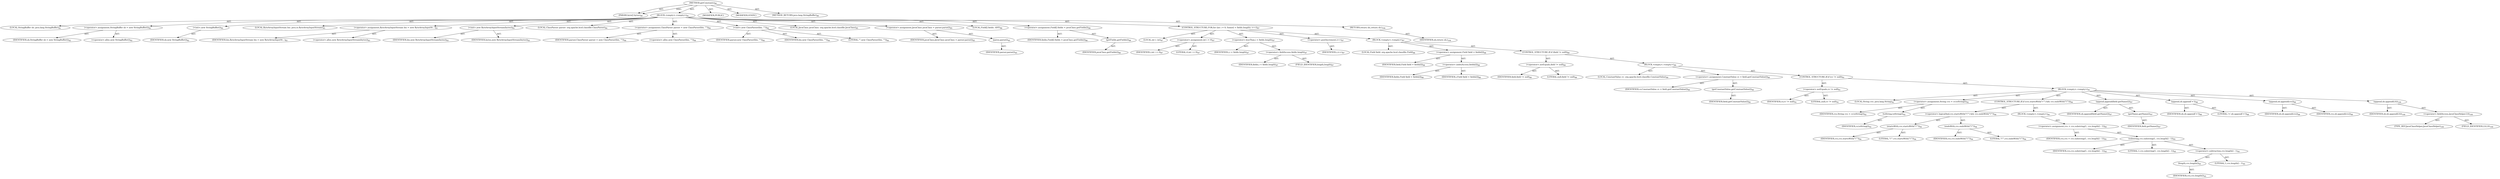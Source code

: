 digraph "getConstants" {  
"111669149696" [label = <(METHOD,getConstants)<SUB>80</SUB>> ]
"115964116992" [label = <(PARAM,byte[] bytes)<SUB>80</SUB>> ]
"25769803776" [label = <(BLOCK,&lt;empty&gt;,&lt;empty&gt;)<SUB>81</SUB>> ]
"94489280512" [label = <(LOCAL,StringBuffer sb: java.lang.StringBuffer)<SUB>82</SUB>> ]
"30064771072" [label = <(&lt;operator&gt;.assignment,StringBuffer sb = new StringBuffer())<SUB>82</SUB>> ]
"68719476736" [label = <(IDENTIFIER,sb,StringBuffer sb = new StringBuffer())<SUB>82</SUB>> ]
"30064771073" [label = <(&lt;operator&gt;.alloc,new StringBuffer())<SUB>82</SUB>> ]
"30064771074" [label = <(&lt;init&gt;,new StringBuffer())<SUB>82</SUB>> ]
"68719476737" [label = <(IDENTIFIER,sb,new StringBuffer())<SUB>82</SUB>> ]
"94489280513" [label = <(LOCAL,ByteArrayInputStream bis: java.io.ByteArrayInputStream)<SUB>83</SUB>> ]
"30064771075" [label = <(&lt;operator&gt;.assignment,ByteArrayInputStream bis = new ByteArrayInputSt...)<SUB>83</SUB>> ]
"68719476738" [label = <(IDENTIFIER,bis,ByteArrayInputStream bis = new ByteArrayInputSt...)<SUB>83</SUB>> ]
"30064771076" [label = <(&lt;operator&gt;.alloc,new ByteArrayInputStream(bytes))<SUB>83</SUB>> ]
"30064771077" [label = <(&lt;init&gt;,new ByteArrayInputStream(bytes))<SUB>83</SUB>> ]
"68719476739" [label = <(IDENTIFIER,bis,new ByteArrayInputStream(bytes))<SUB>83</SUB>> ]
"68719476740" [label = <(IDENTIFIER,bytes,new ByteArrayInputStream(bytes))<SUB>83</SUB>> ]
"94489280514" [label = <(LOCAL,ClassParser parser: org.apache.bcel.classfile.ClassParser)<SUB>84</SUB>> ]
"30064771078" [label = <(&lt;operator&gt;.assignment,ClassParser parser = new ClassParser(bis, &quot;&quot;))<SUB>84</SUB>> ]
"68719476741" [label = <(IDENTIFIER,parser,ClassParser parser = new ClassParser(bis, &quot;&quot;))<SUB>84</SUB>> ]
"30064771079" [label = <(&lt;operator&gt;.alloc,new ClassParser(bis, &quot;&quot;))<SUB>84</SUB>> ]
"30064771080" [label = <(&lt;init&gt;,new ClassParser(bis, &quot;&quot;))<SUB>84</SUB>> ]
"68719476742" [label = <(IDENTIFIER,parser,new ClassParser(bis, &quot;&quot;))<SUB>84</SUB>> ]
"68719476743" [label = <(IDENTIFIER,bis,new ClassParser(bis, &quot;&quot;))<SUB>84</SUB>> ]
"90194313216" [label = <(LITERAL,&quot;&quot;,new ClassParser(bis, &quot;&quot;))<SUB>84</SUB>> ]
"94489280515" [label = <(LOCAL,JavaClass javaClass: org.apache.bcel.classfile.JavaClass)<SUB>85</SUB>> ]
"30064771081" [label = <(&lt;operator&gt;.assignment,JavaClass javaClass = parser.parse())<SUB>85</SUB>> ]
"68719476744" [label = <(IDENTIFIER,javaClass,JavaClass javaClass = parser.parse())<SUB>85</SUB>> ]
"30064771082" [label = <(parse,parse())<SUB>85</SUB>> ]
"68719476745" [label = <(IDENTIFIER,parser,parse())<SUB>85</SUB>> ]
"94489280516" [label = <(LOCAL,Field[] fields: ANY)<SUB>86</SUB>> ]
"30064771083" [label = <(&lt;operator&gt;.assignment,Field[] fields = javaClass.getFields())<SUB>86</SUB>> ]
"68719476746" [label = <(IDENTIFIER,fields,Field[] fields = javaClass.getFields())<SUB>86</SUB>> ]
"30064771084" [label = <(getFields,getFields())<SUB>86</SUB>> ]
"68719476747" [label = <(IDENTIFIER,javaClass,getFields())<SUB>86</SUB>> ]
"47244640256" [label = <(CONTROL_STRUCTURE,FOR,for (int i = 0; Some(i &lt; fields.length); i++))<SUB>87</SUB>> ]
"94489280517" [label = <(LOCAL,int i: int)<SUB>87</SUB>> ]
"30064771085" [label = <(&lt;operator&gt;.assignment,int i = 0)<SUB>87</SUB>> ]
"68719476748" [label = <(IDENTIFIER,i,int i = 0)<SUB>87</SUB>> ]
"90194313217" [label = <(LITERAL,0,int i = 0)<SUB>87</SUB>> ]
"30064771086" [label = <(&lt;operator&gt;.lessThan,i &lt; fields.length)<SUB>87</SUB>> ]
"68719476749" [label = <(IDENTIFIER,i,i &lt; fields.length)<SUB>87</SUB>> ]
"30064771087" [label = <(&lt;operator&gt;.fieldAccess,fields.length)<SUB>87</SUB>> ]
"68719476750" [label = <(IDENTIFIER,fields,i &lt; fields.length)<SUB>87</SUB>> ]
"55834574848" [label = <(FIELD_IDENTIFIER,length,length)<SUB>87</SUB>> ]
"30064771088" [label = <(&lt;operator&gt;.postIncrement,i++)<SUB>87</SUB>> ]
"68719476751" [label = <(IDENTIFIER,i,i++)<SUB>87</SUB>> ]
"25769803777" [label = <(BLOCK,&lt;empty&gt;,&lt;empty&gt;)<SUB>87</SUB>> ]
"94489280518" [label = <(LOCAL,Field field: org.apache.bcel.classfile.Field)<SUB>88</SUB>> ]
"30064771089" [label = <(&lt;operator&gt;.assignment,Field field = fields[i])<SUB>88</SUB>> ]
"68719476752" [label = <(IDENTIFIER,field,Field field = fields[i])<SUB>88</SUB>> ]
"30064771090" [label = <(&lt;operator&gt;.indexAccess,fields[i])<SUB>88</SUB>> ]
"68719476753" [label = <(IDENTIFIER,fields,Field field = fields[i])<SUB>88</SUB>> ]
"68719476754" [label = <(IDENTIFIER,i,Field field = fields[i])<SUB>88</SUB>> ]
"47244640257" [label = <(CONTROL_STRUCTURE,IF,if (field != null))<SUB>89</SUB>> ]
"30064771091" [label = <(&lt;operator&gt;.notEquals,field != null)<SUB>89</SUB>> ]
"68719476755" [label = <(IDENTIFIER,field,field != null)<SUB>89</SUB>> ]
"90194313218" [label = <(LITERAL,null,field != null)<SUB>89</SUB>> ]
"25769803778" [label = <(BLOCK,&lt;empty&gt;,&lt;empty&gt;)<SUB>89</SUB>> ]
"94489280519" [label = <(LOCAL,ConstantValue cv: org.apache.bcel.classfile.ConstantValue)<SUB>90</SUB>> ]
"30064771092" [label = <(&lt;operator&gt;.assignment,ConstantValue cv = field.getConstantValue())<SUB>90</SUB>> ]
"68719476756" [label = <(IDENTIFIER,cv,ConstantValue cv = field.getConstantValue())<SUB>90</SUB>> ]
"30064771093" [label = <(getConstantValue,getConstantValue())<SUB>90</SUB>> ]
"68719476757" [label = <(IDENTIFIER,field,getConstantValue())<SUB>90</SUB>> ]
"47244640258" [label = <(CONTROL_STRUCTURE,IF,if (cv != null))<SUB>91</SUB>> ]
"30064771094" [label = <(&lt;operator&gt;.notEquals,cv != null)<SUB>91</SUB>> ]
"68719476758" [label = <(IDENTIFIER,cv,cv != null)<SUB>91</SUB>> ]
"90194313219" [label = <(LITERAL,null,cv != null)<SUB>91</SUB>> ]
"25769803779" [label = <(BLOCK,&lt;empty&gt;,&lt;empty&gt;)<SUB>91</SUB>> ]
"94489280520" [label = <(LOCAL,String cvs: java.lang.String)<SUB>92</SUB>> ]
"30064771095" [label = <(&lt;operator&gt;.assignment,String cvs = cv.toString())<SUB>92</SUB>> ]
"68719476759" [label = <(IDENTIFIER,cvs,String cvs = cv.toString())<SUB>92</SUB>> ]
"30064771096" [label = <(toString,toString())<SUB>92</SUB>> ]
"68719476760" [label = <(IDENTIFIER,cv,toString())<SUB>92</SUB>> ]
"47244640259" [label = <(CONTROL_STRUCTURE,IF,if (cvs.startsWith(&quot;\&quot;&quot;) &amp;&amp; cvs.endsWith(&quot;\&quot;&quot;)))<SUB>94</SUB>> ]
"30064771097" [label = <(&lt;operator&gt;.logicalAnd,cvs.startsWith(&quot;\&quot;&quot;) &amp;&amp; cvs.endsWith(&quot;\&quot;&quot;))<SUB>94</SUB>> ]
"30064771098" [label = <(startsWith,cvs.startsWith(&quot;\&quot;&quot;))<SUB>94</SUB>> ]
"68719476761" [label = <(IDENTIFIER,cvs,cvs.startsWith(&quot;\&quot;&quot;))<SUB>94</SUB>> ]
"90194313220" [label = <(LITERAL,&quot;\&quot;&quot;,cvs.startsWith(&quot;\&quot;&quot;))<SUB>94</SUB>> ]
"30064771099" [label = <(endsWith,cvs.endsWith(&quot;\&quot;&quot;))<SUB>94</SUB>> ]
"68719476762" [label = <(IDENTIFIER,cvs,cvs.endsWith(&quot;\&quot;&quot;))<SUB>94</SUB>> ]
"90194313221" [label = <(LITERAL,&quot;\&quot;&quot;,cvs.endsWith(&quot;\&quot;&quot;))<SUB>94</SUB>> ]
"25769803780" [label = <(BLOCK,&lt;empty&gt;,&lt;empty&gt;)<SUB>94</SUB>> ]
"30064771100" [label = <(&lt;operator&gt;.assignment,cvs = cvs.substring(1, cvs.length() - 1))<SUB>95</SUB>> ]
"68719476763" [label = <(IDENTIFIER,cvs,cvs = cvs.substring(1, cvs.length() - 1))<SUB>95</SUB>> ]
"30064771101" [label = <(substring,cvs.substring(1, cvs.length() - 1))<SUB>95</SUB>> ]
"68719476764" [label = <(IDENTIFIER,cvs,cvs.substring(1, cvs.length() - 1))<SUB>95</SUB>> ]
"90194313222" [label = <(LITERAL,1,cvs.substring(1, cvs.length() - 1))<SUB>95</SUB>> ]
"30064771102" [label = <(&lt;operator&gt;.subtraction,cvs.length() - 1)<SUB>95</SUB>> ]
"30064771103" [label = <(length,cvs.length())<SUB>95</SUB>> ]
"68719476765" [label = <(IDENTIFIER,cvs,cvs.length())<SUB>95</SUB>> ]
"90194313223" [label = <(LITERAL,1,cvs.length() - 1)<SUB>95</SUB>> ]
"30064771104" [label = <(append,append(field.getName()))<SUB>97</SUB>> ]
"68719476766" [label = <(IDENTIFIER,sb,append(field.getName()))<SUB>97</SUB>> ]
"30064771105" [label = <(getName,getName())<SUB>97</SUB>> ]
"68719476767" [label = <(IDENTIFIER,field,getName())<SUB>97</SUB>> ]
"30064771106" [label = <(append,sb.append('='))<SUB>98</SUB>> ]
"68719476768" [label = <(IDENTIFIER,sb,sb.append('='))<SUB>98</SUB>> ]
"90194313224" [label = <(LITERAL,'=',sb.append('='))<SUB>98</SUB>> ]
"30064771107" [label = <(append,sb.append(cvs))<SUB>99</SUB>> ]
"68719476769" [label = <(IDENTIFIER,sb,sb.append(cvs))<SUB>99</SUB>> ]
"68719476770" [label = <(IDENTIFIER,cvs,sb.append(cvs))<SUB>99</SUB>> ]
"30064771108" [label = <(append,sb.append(LS))<SUB>100</SUB>> ]
"68719476771" [label = <(IDENTIFIER,sb,sb.append(LS))<SUB>100</SUB>> ]
"30064771109" [label = <(&lt;operator&gt;.fieldAccess,JavaClassHelper.LS)<SUB>100</SUB>> ]
"180388626432" [label = <(TYPE_REF,JavaClassHelper,JavaClassHelper)<SUB>100</SUB>> ]
"55834574849" [label = <(FIELD_IDENTIFIER,LS,LS)<SUB>100</SUB>> ]
"146028888064" [label = <(RETURN,return sb;,return sb;)<SUB>104</SUB>> ]
"68719476772" [label = <(IDENTIFIER,sb,return sb;)<SUB>104</SUB>> ]
"133143986178" [label = <(MODIFIER,PUBLIC)> ]
"133143986179" [label = <(MODIFIER,STATIC)> ]
"128849018880" [label = <(METHOD_RETURN,java.lang.StringBuffer)<SUB>80</SUB>> ]
  "111669149696" -> "115964116992"  [ label = "AST: "] 
  "111669149696" -> "25769803776"  [ label = "AST: "] 
  "111669149696" -> "133143986178"  [ label = "AST: "] 
  "111669149696" -> "133143986179"  [ label = "AST: "] 
  "111669149696" -> "128849018880"  [ label = "AST: "] 
  "25769803776" -> "94489280512"  [ label = "AST: "] 
  "25769803776" -> "30064771072"  [ label = "AST: "] 
  "25769803776" -> "30064771074"  [ label = "AST: "] 
  "25769803776" -> "94489280513"  [ label = "AST: "] 
  "25769803776" -> "30064771075"  [ label = "AST: "] 
  "25769803776" -> "30064771077"  [ label = "AST: "] 
  "25769803776" -> "94489280514"  [ label = "AST: "] 
  "25769803776" -> "30064771078"  [ label = "AST: "] 
  "25769803776" -> "30064771080"  [ label = "AST: "] 
  "25769803776" -> "94489280515"  [ label = "AST: "] 
  "25769803776" -> "30064771081"  [ label = "AST: "] 
  "25769803776" -> "94489280516"  [ label = "AST: "] 
  "25769803776" -> "30064771083"  [ label = "AST: "] 
  "25769803776" -> "47244640256"  [ label = "AST: "] 
  "25769803776" -> "146028888064"  [ label = "AST: "] 
  "30064771072" -> "68719476736"  [ label = "AST: "] 
  "30064771072" -> "30064771073"  [ label = "AST: "] 
  "30064771074" -> "68719476737"  [ label = "AST: "] 
  "30064771075" -> "68719476738"  [ label = "AST: "] 
  "30064771075" -> "30064771076"  [ label = "AST: "] 
  "30064771077" -> "68719476739"  [ label = "AST: "] 
  "30064771077" -> "68719476740"  [ label = "AST: "] 
  "30064771078" -> "68719476741"  [ label = "AST: "] 
  "30064771078" -> "30064771079"  [ label = "AST: "] 
  "30064771080" -> "68719476742"  [ label = "AST: "] 
  "30064771080" -> "68719476743"  [ label = "AST: "] 
  "30064771080" -> "90194313216"  [ label = "AST: "] 
  "30064771081" -> "68719476744"  [ label = "AST: "] 
  "30064771081" -> "30064771082"  [ label = "AST: "] 
  "30064771082" -> "68719476745"  [ label = "AST: "] 
  "30064771083" -> "68719476746"  [ label = "AST: "] 
  "30064771083" -> "30064771084"  [ label = "AST: "] 
  "30064771084" -> "68719476747"  [ label = "AST: "] 
  "47244640256" -> "94489280517"  [ label = "AST: "] 
  "47244640256" -> "30064771085"  [ label = "AST: "] 
  "47244640256" -> "30064771086"  [ label = "AST: "] 
  "47244640256" -> "30064771088"  [ label = "AST: "] 
  "47244640256" -> "25769803777"  [ label = "AST: "] 
  "30064771085" -> "68719476748"  [ label = "AST: "] 
  "30064771085" -> "90194313217"  [ label = "AST: "] 
  "30064771086" -> "68719476749"  [ label = "AST: "] 
  "30064771086" -> "30064771087"  [ label = "AST: "] 
  "30064771087" -> "68719476750"  [ label = "AST: "] 
  "30064771087" -> "55834574848"  [ label = "AST: "] 
  "30064771088" -> "68719476751"  [ label = "AST: "] 
  "25769803777" -> "94489280518"  [ label = "AST: "] 
  "25769803777" -> "30064771089"  [ label = "AST: "] 
  "25769803777" -> "47244640257"  [ label = "AST: "] 
  "30064771089" -> "68719476752"  [ label = "AST: "] 
  "30064771089" -> "30064771090"  [ label = "AST: "] 
  "30064771090" -> "68719476753"  [ label = "AST: "] 
  "30064771090" -> "68719476754"  [ label = "AST: "] 
  "47244640257" -> "30064771091"  [ label = "AST: "] 
  "47244640257" -> "25769803778"  [ label = "AST: "] 
  "30064771091" -> "68719476755"  [ label = "AST: "] 
  "30064771091" -> "90194313218"  [ label = "AST: "] 
  "25769803778" -> "94489280519"  [ label = "AST: "] 
  "25769803778" -> "30064771092"  [ label = "AST: "] 
  "25769803778" -> "47244640258"  [ label = "AST: "] 
  "30064771092" -> "68719476756"  [ label = "AST: "] 
  "30064771092" -> "30064771093"  [ label = "AST: "] 
  "30064771093" -> "68719476757"  [ label = "AST: "] 
  "47244640258" -> "30064771094"  [ label = "AST: "] 
  "47244640258" -> "25769803779"  [ label = "AST: "] 
  "30064771094" -> "68719476758"  [ label = "AST: "] 
  "30064771094" -> "90194313219"  [ label = "AST: "] 
  "25769803779" -> "94489280520"  [ label = "AST: "] 
  "25769803779" -> "30064771095"  [ label = "AST: "] 
  "25769803779" -> "47244640259"  [ label = "AST: "] 
  "25769803779" -> "30064771104"  [ label = "AST: "] 
  "25769803779" -> "30064771106"  [ label = "AST: "] 
  "25769803779" -> "30064771107"  [ label = "AST: "] 
  "25769803779" -> "30064771108"  [ label = "AST: "] 
  "30064771095" -> "68719476759"  [ label = "AST: "] 
  "30064771095" -> "30064771096"  [ label = "AST: "] 
  "30064771096" -> "68719476760"  [ label = "AST: "] 
  "47244640259" -> "30064771097"  [ label = "AST: "] 
  "47244640259" -> "25769803780"  [ label = "AST: "] 
  "30064771097" -> "30064771098"  [ label = "AST: "] 
  "30064771097" -> "30064771099"  [ label = "AST: "] 
  "30064771098" -> "68719476761"  [ label = "AST: "] 
  "30064771098" -> "90194313220"  [ label = "AST: "] 
  "30064771099" -> "68719476762"  [ label = "AST: "] 
  "30064771099" -> "90194313221"  [ label = "AST: "] 
  "25769803780" -> "30064771100"  [ label = "AST: "] 
  "30064771100" -> "68719476763"  [ label = "AST: "] 
  "30064771100" -> "30064771101"  [ label = "AST: "] 
  "30064771101" -> "68719476764"  [ label = "AST: "] 
  "30064771101" -> "90194313222"  [ label = "AST: "] 
  "30064771101" -> "30064771102"  [ label = "AST: "] 
  "30064771102" -> "30064771103"  [ label = "AST: "] 
  "30064771102" -> "90194313223"  [ label = "AST: "] 
  "30064771103" -> "68719476765"  [ label = "AST: "] 
  "30064771104" -> "68719476766"  [ label = "AST: "] 
  "30064771104" -> "30064771105"  [ label = "AST: "] 
  "30064771105" -> "68719476767"  [ label = "AST: "] 
  "30064771106" -> "68719476768"  [ label = "AST: "] 
  "30064771106" -> "90194313224"  [ label = "AST: "] 
  "30064771107" -> "68719476769"  [ label = "AST: "] 
  "30064771107" -> "68719476770"  [ label = "AST: "] 
  "30064771108" -> "68719476771"  [ label = "AST: "] 
  "30064771108" -> "30064771109"  [ label = "AST: "] 
  "30064771109" -> "180388626432"  [ label = "AST: "] 
  "30064771109" -> "55834574849"  [ label = "AST: "] 
  "146028888064" -> "68719476772"  [ label = "AST: "] 
  "111669149696" -> "115964116992"  [ label = "DDG: "] 
}
